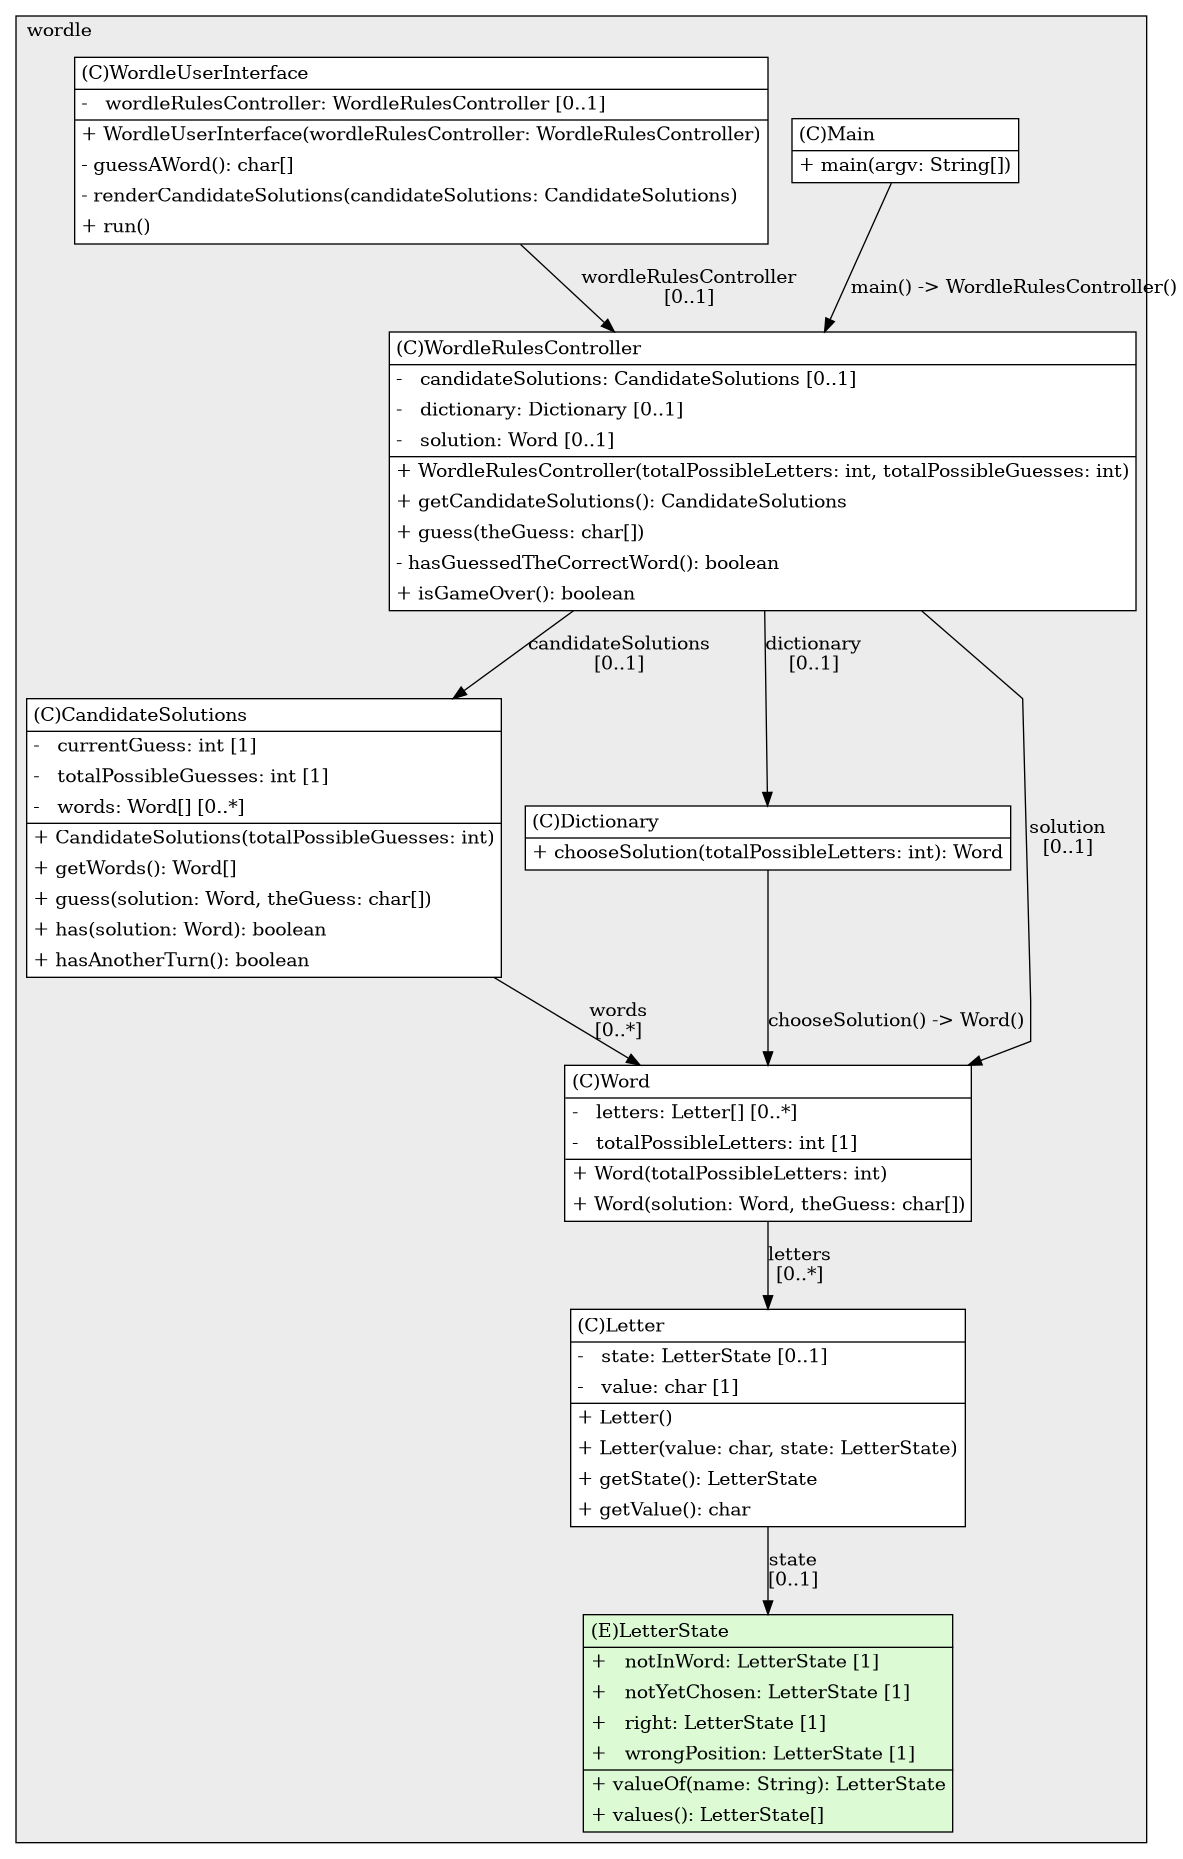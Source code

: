 @startuml

/' diagram meta data start
config=StructureConfiguration;
{
  "projectClassification": {
    "searchMode": "OpenProject", // OpenProject, AllProjects
    "includedProjects": "",
    "pathEndKeywords": "*.impl",
    "isClientPath": "",
    "isClientName": "",
    "isTestPath": "",
    "isTestName": "",
    "isMappingPath": "",
    "isMappingName": "",
    "isDataAccessPath": "",
    "isDataAccessName": "",
    "isDataStructurePath": "",
    "isDataStructureName": "",
    "isInterfaceStructuresPath": "",
    "isInterfaceStructuresName": "",
    "isEntryPointPath": "",
    "isEntryPointName": "",
    "treatFinalFieldsAsMandatory": false
  },
  "graphRestriction": {
    "classPackageExcludeFilter": "",
    "classPackageIncludeFilter": "",
    "classNameExcludeFilter": "",
    "classNameIncludeFilter": "",
    "methodNameExcludeFilter": "",
    "methodNameIncludeFilter": "",
    "removeByInheritance": "", // inheritance/annotation based filtering is done in a second step
    "removeByAnnotation": "",
    "removeByClassPackage": "", // cleanup the graph after inheritance/annotation based filtering is done
    "removeByClassName": "",
    "cutMappings": false,
    "cutEnum": false,
    "cutTests": false,
    "cutClient": false,
    "cutDataAccess": false,
    "cutInterfaceStructures": false,
    "cutDataStructures": false,
    "cutGetterAndSetter": false,
    "cutConstructors": false
  },
  "graphTraversal": {
    "forwardDepth": 7,
    "backwardDepth": 7,
    "classPackageExcludeFilter": "",
    "classPackageIncludeFilter": "",
    "classNameExcludeFilter": "",
    "classNameIncludeFilter": "",
    "methodNameExcludeFilter": "",
    "methodNameIncludeFilter": "",
    "hideMappings": false,
    "hideDataStructures": false,
    "hidePrivateMethods": false,
    "hideInterfaceCalls": false, // indirection: implementation -> interface (is hidden) -> implementation
    "onlyShowApplicationEntryPoints": false, // root node is included
    "useMethodCallsForStructureDiagram": "BothDirections" // ForwardOnly, BothDirections, No
  },
  "details": {
    "aggregation": "GroupByClass", // ByClass, GroupByClass, None
    "showClassGenericTypes": true,
    "showMethods": true,
    "showMethodParameterNames": true,
    "showMethodParameterTypes": true,
    "showMethodReturnType": true,
    "showPackageLevels": 4,
    "showDetailedClassStructure": true
  },
  "rootClass": "wordle.Main",
  "extensionCallbackMethod": "" // qualified.class.name#methodName - signature: public static String method(String)
}
diagram meta data end '/



digraph g {
    rankdir="TB"
    splines=polyline
    

'nodes 
subgraph cluster_782091773 { 
   	label=wordle
	labeljust=l
	fillcolor="#ececec"
	style=filled
   
   CandidateSolutions782091773[
	label=<<TABLE BORDER="1" CELLBORDER="0" CELLPADDING="4" CELLSPACING="0">
<TR><TD ALIGN="LEFT" >(C)CandidateSolutions</TD></TR>
<HR/>
<TR><TD ALIGN="LEFT" >-   currentGuess: int [1]</TD></TR>
<TR><TD ALIGN="LEFT" >-   totalPossibleGuesses: int [1]</TD></TR>
<TR><TD ALIGN="LEFT" >-   words: Word[] [0..*]</TD></TR>
<HR/>
<TR><TD ALIGN="LEFT" >+ CandidateSolutions(totalPossibleGuesses: int)</TD></TR>
<TR><TD ALIGN="LEFT" >+ getWords(): Word[]</TD></TR>
<TR><TD ALIGN="LEFT" >+ guess(solution: Word, theGuess: char[])</TD></TR>
<TR><TD ALIGN="LEFT" >+ has(solution: Word): boolean</TD></TR>
<TR><TD ALIGN="LEFT" >+ hasAnotherTurn(): boolean</TD></TR>
</TABLE>>
	style=filled
	margin=0
	shape=plaintext
	fillcolor="#FFFFFF"
];

Dictionary782091773[
	label=<<TABLE BORDER="1" CELLBORDER="0" CELLPADDING="4" CELLSPACING="0">
<TR><TD ALIGN="LEFT" >(C)Dictionary</TD></TR>
<HR/>
<TR><TD ALIGN="LEFT" >+ chooseSolution(totalPossibleLetters: int): Word</TD></TR>
</TABLE>>
	style=filled
	margin=0
	shape=plaintext
	fillcolor="#FFFFFF"
];

Letter782091773[
	label=<<TABLE BORDER="1" CELLBORDER="0" CELLPADDING="4" CELLSPACING="0">
<TR><TD ALIGN="LEFT" >(C)Letter</TD></TR>
<HR/>
<TR><TD ALIGN="LEFT" >-   state: LetterState [0..1]</TD></TR>
<TR><TD ALIGN="LEFT" >-   value: char [1]</TD></TR>
<HR/>
<TR><TD ALIGN="LEFT" >+ Letter()</TD></TR>
<TR><TD ALIGN="LEFT" >+ Letter(value: char, state: LetterState)</TD></TR>
<TR><TD ALIGN="LEFT" >+ getState(): LetterState</TD></TR>
<TR><TD ALIGN="LEFT" >+ getValue(): char</TD></TR>
</TABLE>>
	style=filled
	margin=0
	shape=plaintext
	fillcolor="#FFFFFF"
];

LetterState782091773[
	label=<<TABLE BORDER="1" CELLBORDER="0" CELLPADDING="4" CELLSPACING="0">
<TR><TD ALIGN="LEFT" >(E)LetterState</TD></TR>
<HR/>
<TR><TD ALIGN="LEFT" >+   notInWord: LetterState [1]</TD></TR>
<TR><TD ALIGN="LEFT" >+   notYetChosen: LetterState [1]</TD></TR>
<TR><TD ALIGN="LEFT" >+   right: LetterState [1]</TD></TR>
<TR><TD ALIGN="LEFT" >+   wrongPosition: LetterState [1]</TD></TR>
<HR/>
<TR><TD ALIGN="LEFT" >+ valueOf(name: String): LetterState</TD></TR>
<TR><TD ALIGN="LEFT" >+ values(): LetterState[]</TD></TR>
</TABLE>>
	style=filled
	margin=0
	shape=plaintext
	fillcolor="#DCFBD5"
];

Main782091773[
	label=<<TABLE BORDER="1" CELLBORDER="0" CELLPADDING="4" CELLSPACING="0">
<TR><TD ALIGN="LEFT" >(C)Main</TD></TR>
<HR/>
<TR><TD ALIGN="LEFT" >+ main(argv: String[])</TD></TR>
</TABLE>>
	style=filled
	margin=0
	shape=plaintext
	fillcolor="#FFFFFF"
];

Word782091773[
	label=<<TABLE BORDER="1" CELLBORDER="0" CELLPADDING="4" CELLSPACING="0">
<TR><TD ALIGN="LEFT" >(C)Word</TD></TR>
<HR/>
<TR><TD ALIGN="LEFT" >-   letters: Letter[] [0..*]</TD></TR>
<TR><TD ALIGN="LEFT" >-   totalPossibleLetters: int [1]</TD></TR>
<HR/>
<TR><TD ALIGN="LEFT" >+ Word(totalPossibleLetters: int)</TD></TR>
<TR><TD ALIGN="LEFT" >+ Word(solution: Word, theGuess: char[])</TD></TR>
</TABLE>>
	style=filled
	margin=0
	shape=plaintext
	fillcolor="#FFFFFF"
];

WordleRulesController782091773[
	label=<<TABLE BORDER="1" CELLBORDER="0" CELLPADDING="4" CELLSPACING="0">
<TR><TD ALIGN="LEFT" >(C)WordleRulesController</TD></TR>
<HR/>
<TR><TD ALIGN="LEFT" >-   candidateSolutions: CandidateSolutions [0..1]</TD></TR>
<TR><TD ALIGN="LEFT" >-   dictionary: Dictionary [0..1]</TD></TR>
<TR><TD ALIGN="LEFT" >-   solution: Word [0..1]</TD></TR>
<HR/>
<TR><TD ALIGN="LEFT" >+ WordleRulesController(totalPossibleLetters: int, totalPossibleGuesses: int)</TD></TR>
<TR><TD ALIGN="LEFT" >+ getCandidateSolutions(): CandidateSolutions</TD></TR>
<TR><TD ALIGN="LEFT" >+ guess(theGuess: char[])</TD></TR>
<TR><TD ALIGN="LEFT" >- hasGuessedTheCorrectWord(): boolean</TD></TR>
<TR><TD ALIGN="LEFT" >+ isGameOver(): boolean</TD></TR>
</TABLE>>
	style=filled
	margin=0
	shape=plaintext
	fillcolor="#FFFFFF"
];

WordleUserInterface782091773[
	label=<<TABLE BORDER="1" CELLBORDER="0" CELLPADDING="4" CELLSPACING="0">
<TR><TD ALIGN="LEFT" >(C)WordleUserInterface</TD></TR>
<HR/>
<TR><TD ALIGN="LEFT" >-   wordleRulesController: WordleRulesController [0..1]</TD></TR>
<HR/>
<TR><TD ALIGN="LEFT" >+ WordleUserInterface(wordleRulesController: WordleRulesController)</TD></TR>
<TR><TD ALIGN="LEFT" >- guessAWord(): char[]</TD></TR>
<TR><TD ALIGN="LEFT" >- renderCandidateSolutions(candidateSolutions: CandidateSolutions)</TD></TR>
<TR><TD ALIGN="LEFT" >+ run()</TD></TR>
</TABLE>>
	style=filled
	margin=0
	shape=plaintext
	fillcolor="#FFFFFF"
];
} 

'edges    
CandidateSolutions782091773 -> Word782091773[label="words
[0..*]"];
Dictionary782091773 -> Word782091773[label="chooseSolution() -> Word()"];
Letter782091773 -> LetterState782091773[label="state
[0..1]"];
Main782091773 -> WordleRulesController782091773[label="main() -> WordleRulesController()"];
Word782091773 -> Letter782091773[label="letters
[0..*]"];
WordleRulesController782091773 -> CandidateSolutions782091773[label="candidateSolutions
[0..1]"];
WordleRulesController782091773 -> Dictionary782091773[label="dictionary
[0..1]"];
WordleRulesController782091773 -> Word782091773[label="solution
[0..1]"];
WordleUserInterface782091773 -> WordleRulesController782091773[label="wordleRulesController
[0..1]"];
    
}
@enduml